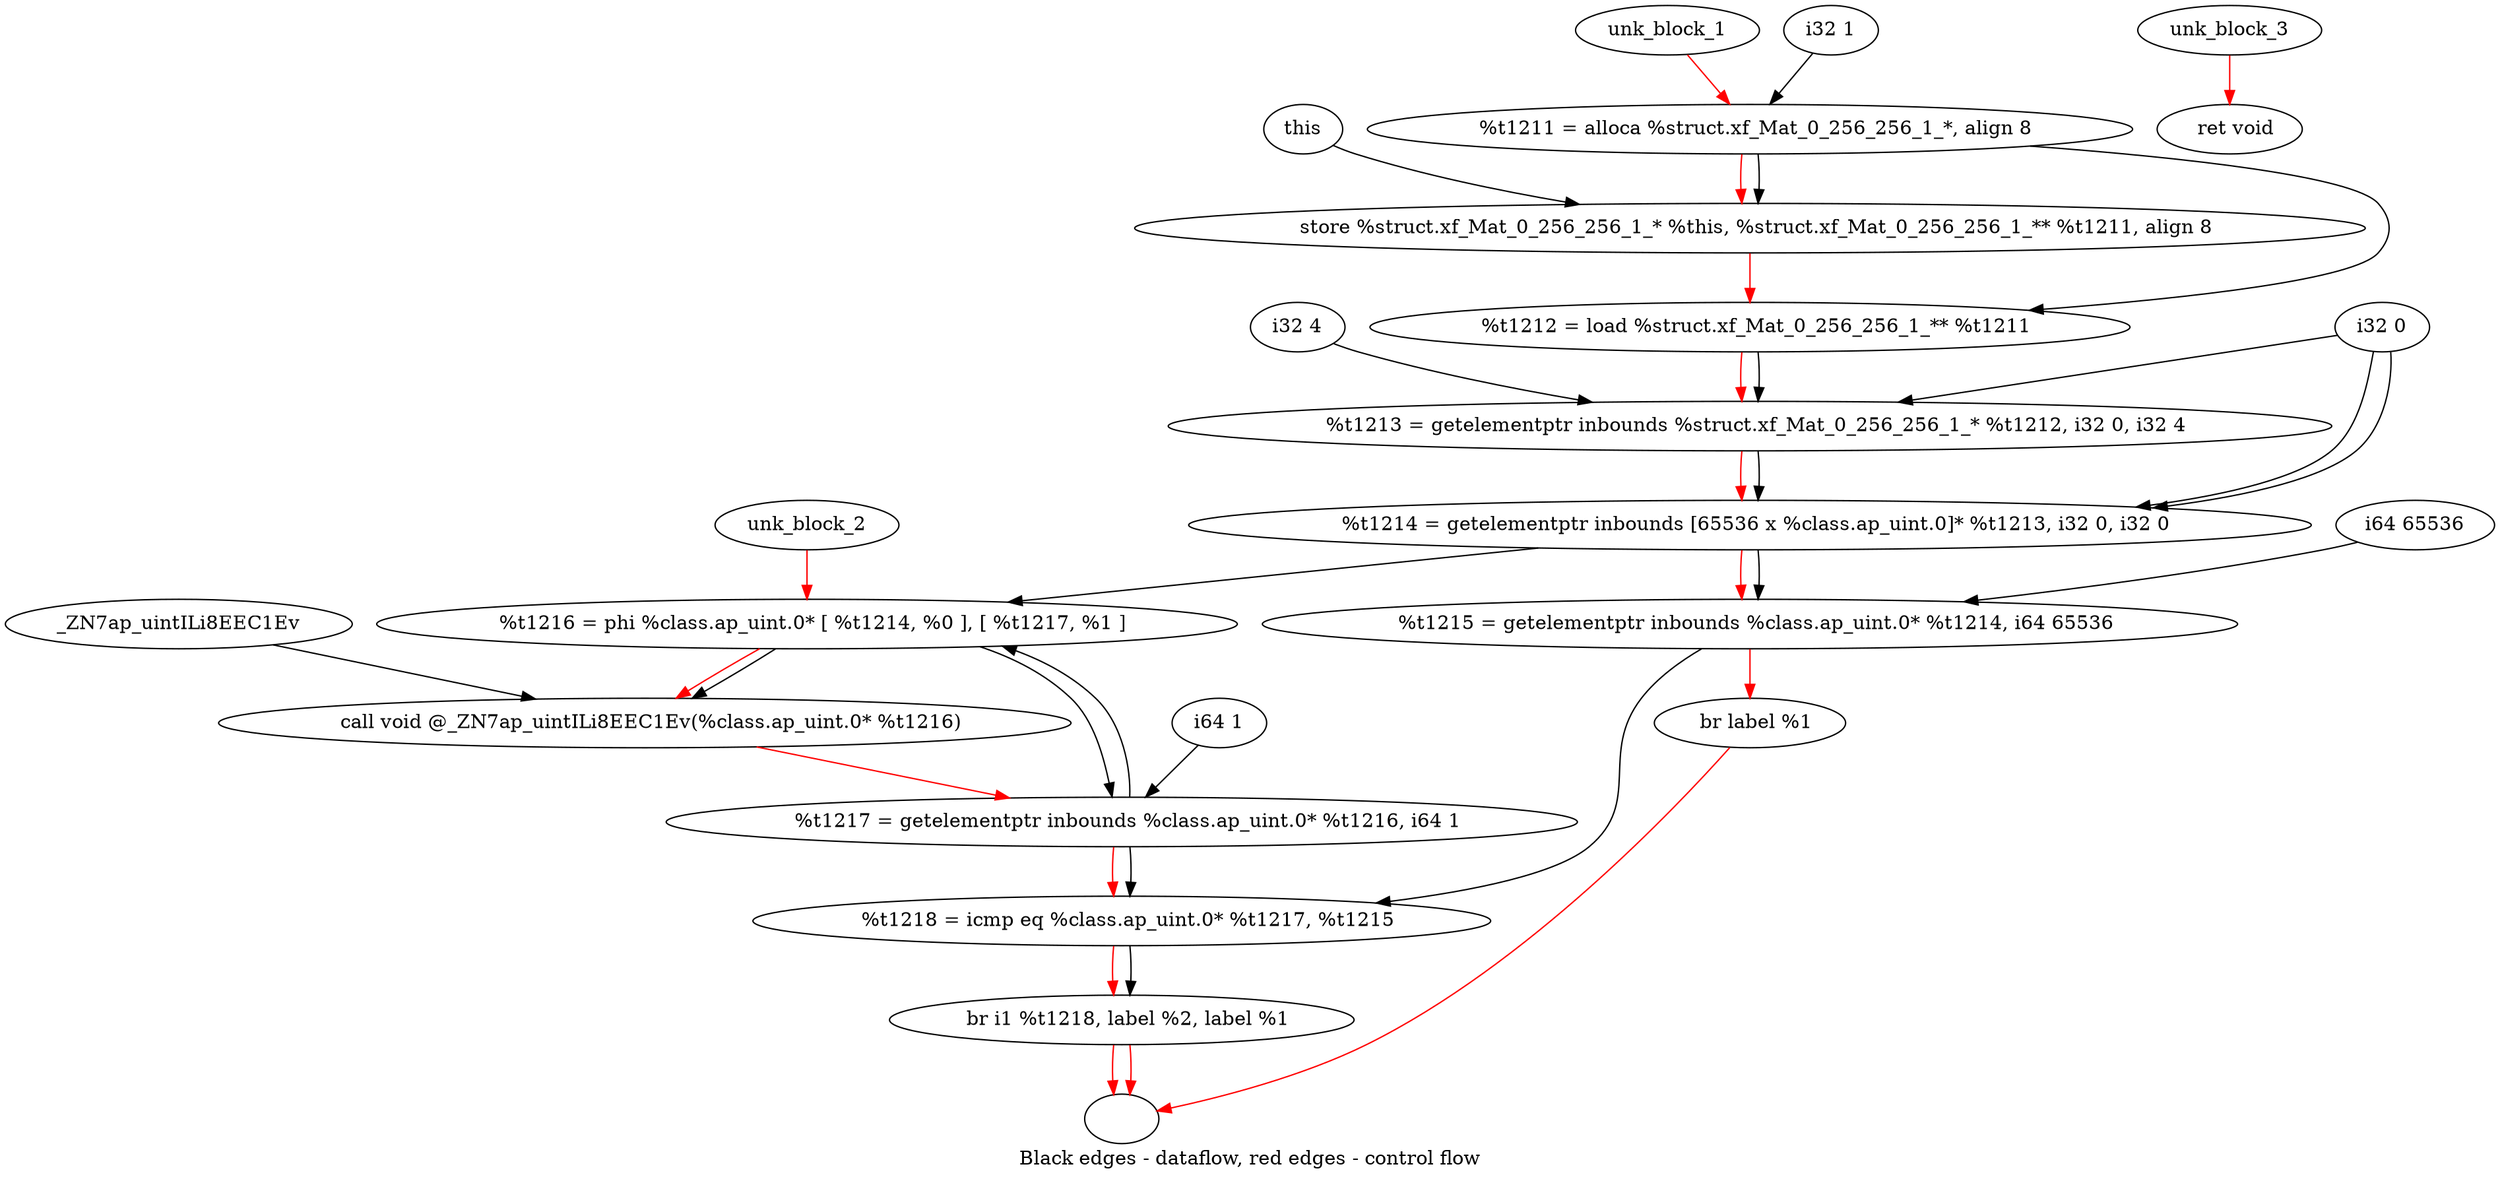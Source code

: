 digraph G {
compound=true
label="Black edges - dataflow, red edges - control flow"
"t1211" [label="  %t1211 = alloca %struct.xf_Mat_0_256_256_1_*, align 8"]
"_1" [label="  store %struct.xf_Mat_0_256_256_1_* %this, %struct.xf_Mat_0_256_256_1_** %t1211, align 8"]
"t1212" [label="  %t1212 = load %struct.xf_Mat_0_256_256_1_** %t1211"]
"t1213" [label="  %t1213 = getelementptr inbounds %struct.xf_Mat_0_256_256_1_* %t1212, i32 0, i32 4"]
"t1214" [label="  %t1214 = getelementptr inbounds [65536 x %class.ap_uint.0]* %t1213, i32 0, i32 0"]
"t1215" [label="  %t1215 = getelementptr inbounds %class.ap_uint.0* %t1214, i64 65536"]
"_2" [label="  br label %1"]
"unk_block_1" -> "t1211"[color=red]
"i32 1" -> "t1211"
"t1211" -> "_1"[color=red weight=2]
"this" -> "_1"
"t1211" -> "_1"
"_1" -> "t1212"[color=red weight=2]
"t1211" -> "t1212"
"t1212" -> "t1213"[color=red weight=2]
"t1212" -> "t1213"
"i32 0" -> "t1213"
"i32 4" -> "t1213"
"t1213" -> "t1214"[color=red weight=2]
"t1213" -> "t1214"
"i32 0" -> "t1214"
"i32 0" -> "t1214"
"t1214" -> "t1215"[color=red weight=2]
"t1214" -> "t1215"
"i64 65536" -> "t1215"
"t1215" -> "_2"[color=red weight=2]
"_2" -> ""[color=red]

"t1216" [label="  %t1216 = phi %class.ap_uint.0* [ %t1214, %0 ], [ %t1217, %1 ]"]
"_3" [label="  call void @_ZN7ap_uintILi8EEC1Ev(%class.ap_uint.0* %t1216)"]
"t1217" [label="  %t1217 = getelementptr inbounds %class.ap_uint.0* %t1216, i64 1"]
"t1218" [label="  %t1218 = icmp eq %class.ap_uint.0* %t1217, %t1215"]
"_4" [label="  br i1 %t1218, label %2, label %1"]
"unk_block_2" -> "t1216"[color=red]
"t1214" -> "t1216"
"t1217" -> "t1216"
"t1216" -> "_3"[color=red weight=2]
"t1216" -> "_3"
"_ZN7ap_uintILi8EEC1Ev" -> "_3"
"_3" -> "t1217"[color=red weight=2]
"t1216" -> "t1217"
"i64 1" -> "t1217"
"t1217" -> "t1218"[color=red weight=2]
"t1217" -> "t1218"
"t1215" -> "t1218"
"t1218" -> "_4"[color=red weight=2]
"t1218" -> "_4"
"_4" -> ""[color=red]
"_4" -> ""[color=red]

"_5" [label="  ret void"]
"unk_block_3" -> "_5"[color=red]

}
